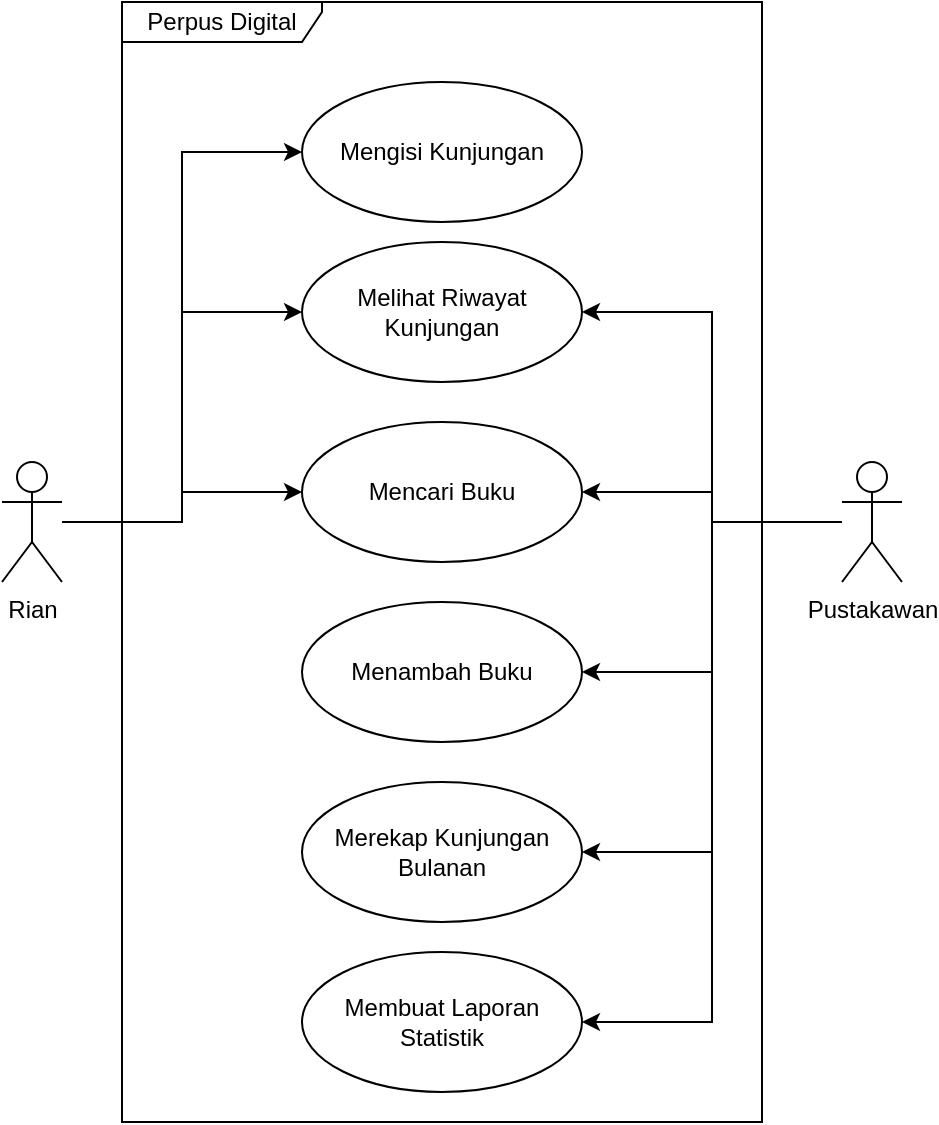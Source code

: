 <mxfile version="22.1.21" type="github">
  <diagram name="Page-1" id="S0RyMMKHgEOpjeWuO68h">
    <mxGraphModel dx="880" dy="478" grid="1" gridSize="10" guides="1" tooltips="1" connect="1" arrows="1" fold="1" page="1" pageScale="1" pageWidth="850" pageHeight="1100" math="0" shadow="0">
      <root>
        <mxCell id="0" />
        <mxCell id="1" parent="0" />
        <mxCell id="6GuKSgrd6_mruViG83xe-14" style="edgeStyle=orthogonalEdgeStyle;rounded=0;orthogonalLoop=1;jettySize=auto;html=1;entryX=0;entryY=0.5;entryDx=0;entryDy=0;" edge="1" parent="1" source="6GuKSgrd6_mruViG83xe-1" target="6GuKSgrd6_mruViG83xe-7">
          <mxGeometry relative="1" as="geometry" />
        </mxCell>
        <mxCell id="6GuKSgrd6_mruViG83xe-15" style="edgeStyle=orthogonalEdgeStyle;rounded=0;orthogonalLoop=1;jettySize=auto;html=1;entryX=0;entryY=0.5;entryDx=0;entryDy=0;" edge="1" parent="1" source="6GuKSgrd6_mruViG83xe-1" target="6GuKSgrd6_mruViG83xe-8">
          <mxGeometry relative="1" as="geometry" />
        </mxCell>
        <mxCell id="6GuKSgrd6_mruViG83xe-16" style="edgeStyle=orthogonalEdgeStyle;rounded=0;orthogonalLoop=1;jettySize=auto;html=1;entryX=0;entryY=0.5;entryDx=0;entryDy=0;" edge="1" parent="1" source="6GuKSgrd6_mruViG83xe-1" target="6GuKSgrd6_mruViG83xe-11">
          <mxGeometry relative="1" as="geometry" />
        </mxCell>
        <mxCell id="6GuKSgrd6_mruViG83xe-1" value="Rian" style="shape=umlActor;verticalLabelPosition=bottom;verticalAlign=top;html=1;outlineConnect=0;" vertex="1" parent="1">
          <mxGeometry x="200" y="270" width="30" height="60" as="geometry" />
        </mxCell>
        <mxCell id="6GuKSgrd6_mruViG83xe-18" style="edgeStyle=orthogonalEdgeStyle;rounded=0;orthogonalLoop=1;jettySize=auto;html=1;entryX=1;entryY=0.5;entryDx=0;entryDy=0;" edge="1" parent="1" source="6GuKSgrd6_mruViG83xe-2" target="6GuKSgrd6_mruViG83xe-8">
          <mxGeometry relative="1" as="geometry" />
        </mxCell>
        <mxCell id="6GuKSgrd6_mruViG83xe-19" style="edgeStyle=orthogonalEdgeStyle;rounded=0;orthogonalLoop=1;jettySize=auto;html=1;entryX=1;entryY=0.5;entryDx=0;entryDy=0;" edge="1" parent="1" source="6GuKSgrd6_mruViG83xe-2" target="6GuKSgrd6_mruViG83xe-11">
          <mxGeometry relative="1" as="geometry" />
        </mxCell>
        <mxCell id="6GuKSgrd6_mruViG83xe-21" style="edgeStyle=orthogonalEdgeStyle;rounded=0;orthogonalLoop=1;jettySize=auto;html=1;entryX=1;entryY=0.5;entryDx=0;entryDy=0;" edge="1" parent="1" source="6GuKSgrd6_mruViG83xe-2" target="6GuKSgrd6_mruViG83xe-9">
          <mxGeometry relative="1" as="geometry" />
        </mxCell>
        <mxCell id="6GuKSgrd6_mruViG83xe-22" style="edgeStyle=orthogonalEdgeStyle;rounded=0;orthogonalLoop=1;jettySize=auto;html=1;entryX=1;entryY=0.5;entryDx=0;entryDy=0;" edge="1" parent="1" source="6GuKSgrd6_mruViG83xe-2" target="6GuKSgrd6_mruViG83xe-20">
          <mxGeometry relative="1" as="geometry" />
        </mxCell>
        <mxCell id="6GuKSgrd6_mruViG83xe-23" style="edgeStyle=orthogonalEdgeStyle;rounded=0;orthogonalLoop=1;jettySize=auto;html=1;entryX=1;entryY=0.5;entryDx=0;entryDy=0;" edge="1" parent="1" source="6GuKSgrd6_mruViG83xe-2" target="6GuKSgrd6_mruViG83xe-10">
          <mxGeometry relative="1" as="geometry" />
        </mxCell>
        <mxCell id="6GuKSgrd6_mruViG83xe-2" value="Pustakawan" style="shape=umlActor;verticalLabelPosition=bottom;verticalAlign=top;html=1;outlineConnect=0;" vertex="1" parent="1">
          <mxGeometry x="620" y="270" width="30" height="60" as="geometry" />
        </mxCell>
        <mxCell id="6GuKSgrd6_mruViG83xe-6" value="Perpus Digital" style="shape=umlFrame;whiteSpace=wrap;html=1;pointerEvents=0;width=100;height=20;" vertex="1" parent="1">
          <mxGeometry x="260" y="40" width="320" height="560" as="geometry" />
        </mxCell>
        <mxCell id="6GuKSgrd6_mruViG83xe-7" value="Mengisi Kunjungan" style="ellipse;whiteSpace=wrap;html=1;" vertex="1" parent="1">
          <mxGeometry x="350" y="80" width="140" height="70" as="geometry" />
        </mxCell>
        <mxCell id="6GuKSgrd6_mruViG83xe-8" value="Melihat Riwayat Kunjungan" style="ellipse;whiteSpace=wrap;html=1;" vertex="1" parent="1">
          <mxGeometry x="350" y="160" width="140" height="70" as="geometry" />
        </mxCell>
        <mxCell id="6GuKSgrd6_mruViG83xe-9" value="Merekap Kunjungan Bulanan" style="ellipse;whiteSpace=wrap;html=1;" vertex="1" parent="1">
          <mxGeometry x="350" y="430" width="140" height="70" as="geometry" />
        </mxCell>
        <mxCell id="6GuKSgrd6_mruViG83xe-10" value="Membuat Laporan Statistik" style="ellipse;whiteSpace=wrap;html=1;" vertex="1" parent="1">
          <mxGeometry x="350" y="515" width="140" height="70" as="geometry" />
        </mxCell>
        <mxCell id="6GuKSgrd6_mruViG83xe-11" value="Mencari Buku" style="ellipse;whiteSpace=wrap;html=1;" vertex="1" parent="1">
          <mxGeometry x="350" y="250" width="140" height="70" as="geometry" />
        </mxCell>
        <mxCell id="6GuKSgrd6_mruViG83xe-20" value="Menambah Buku" style="ellipse;whiteSpace=wrap;html=1;" vertex="1" parent="1">
          <mxGeometry x="350" y="340" width="140" height="70" as="geometry" />
        </mxCell>
      </root>
    </mxGraphModel>
  </diagram>
</mxfile>
